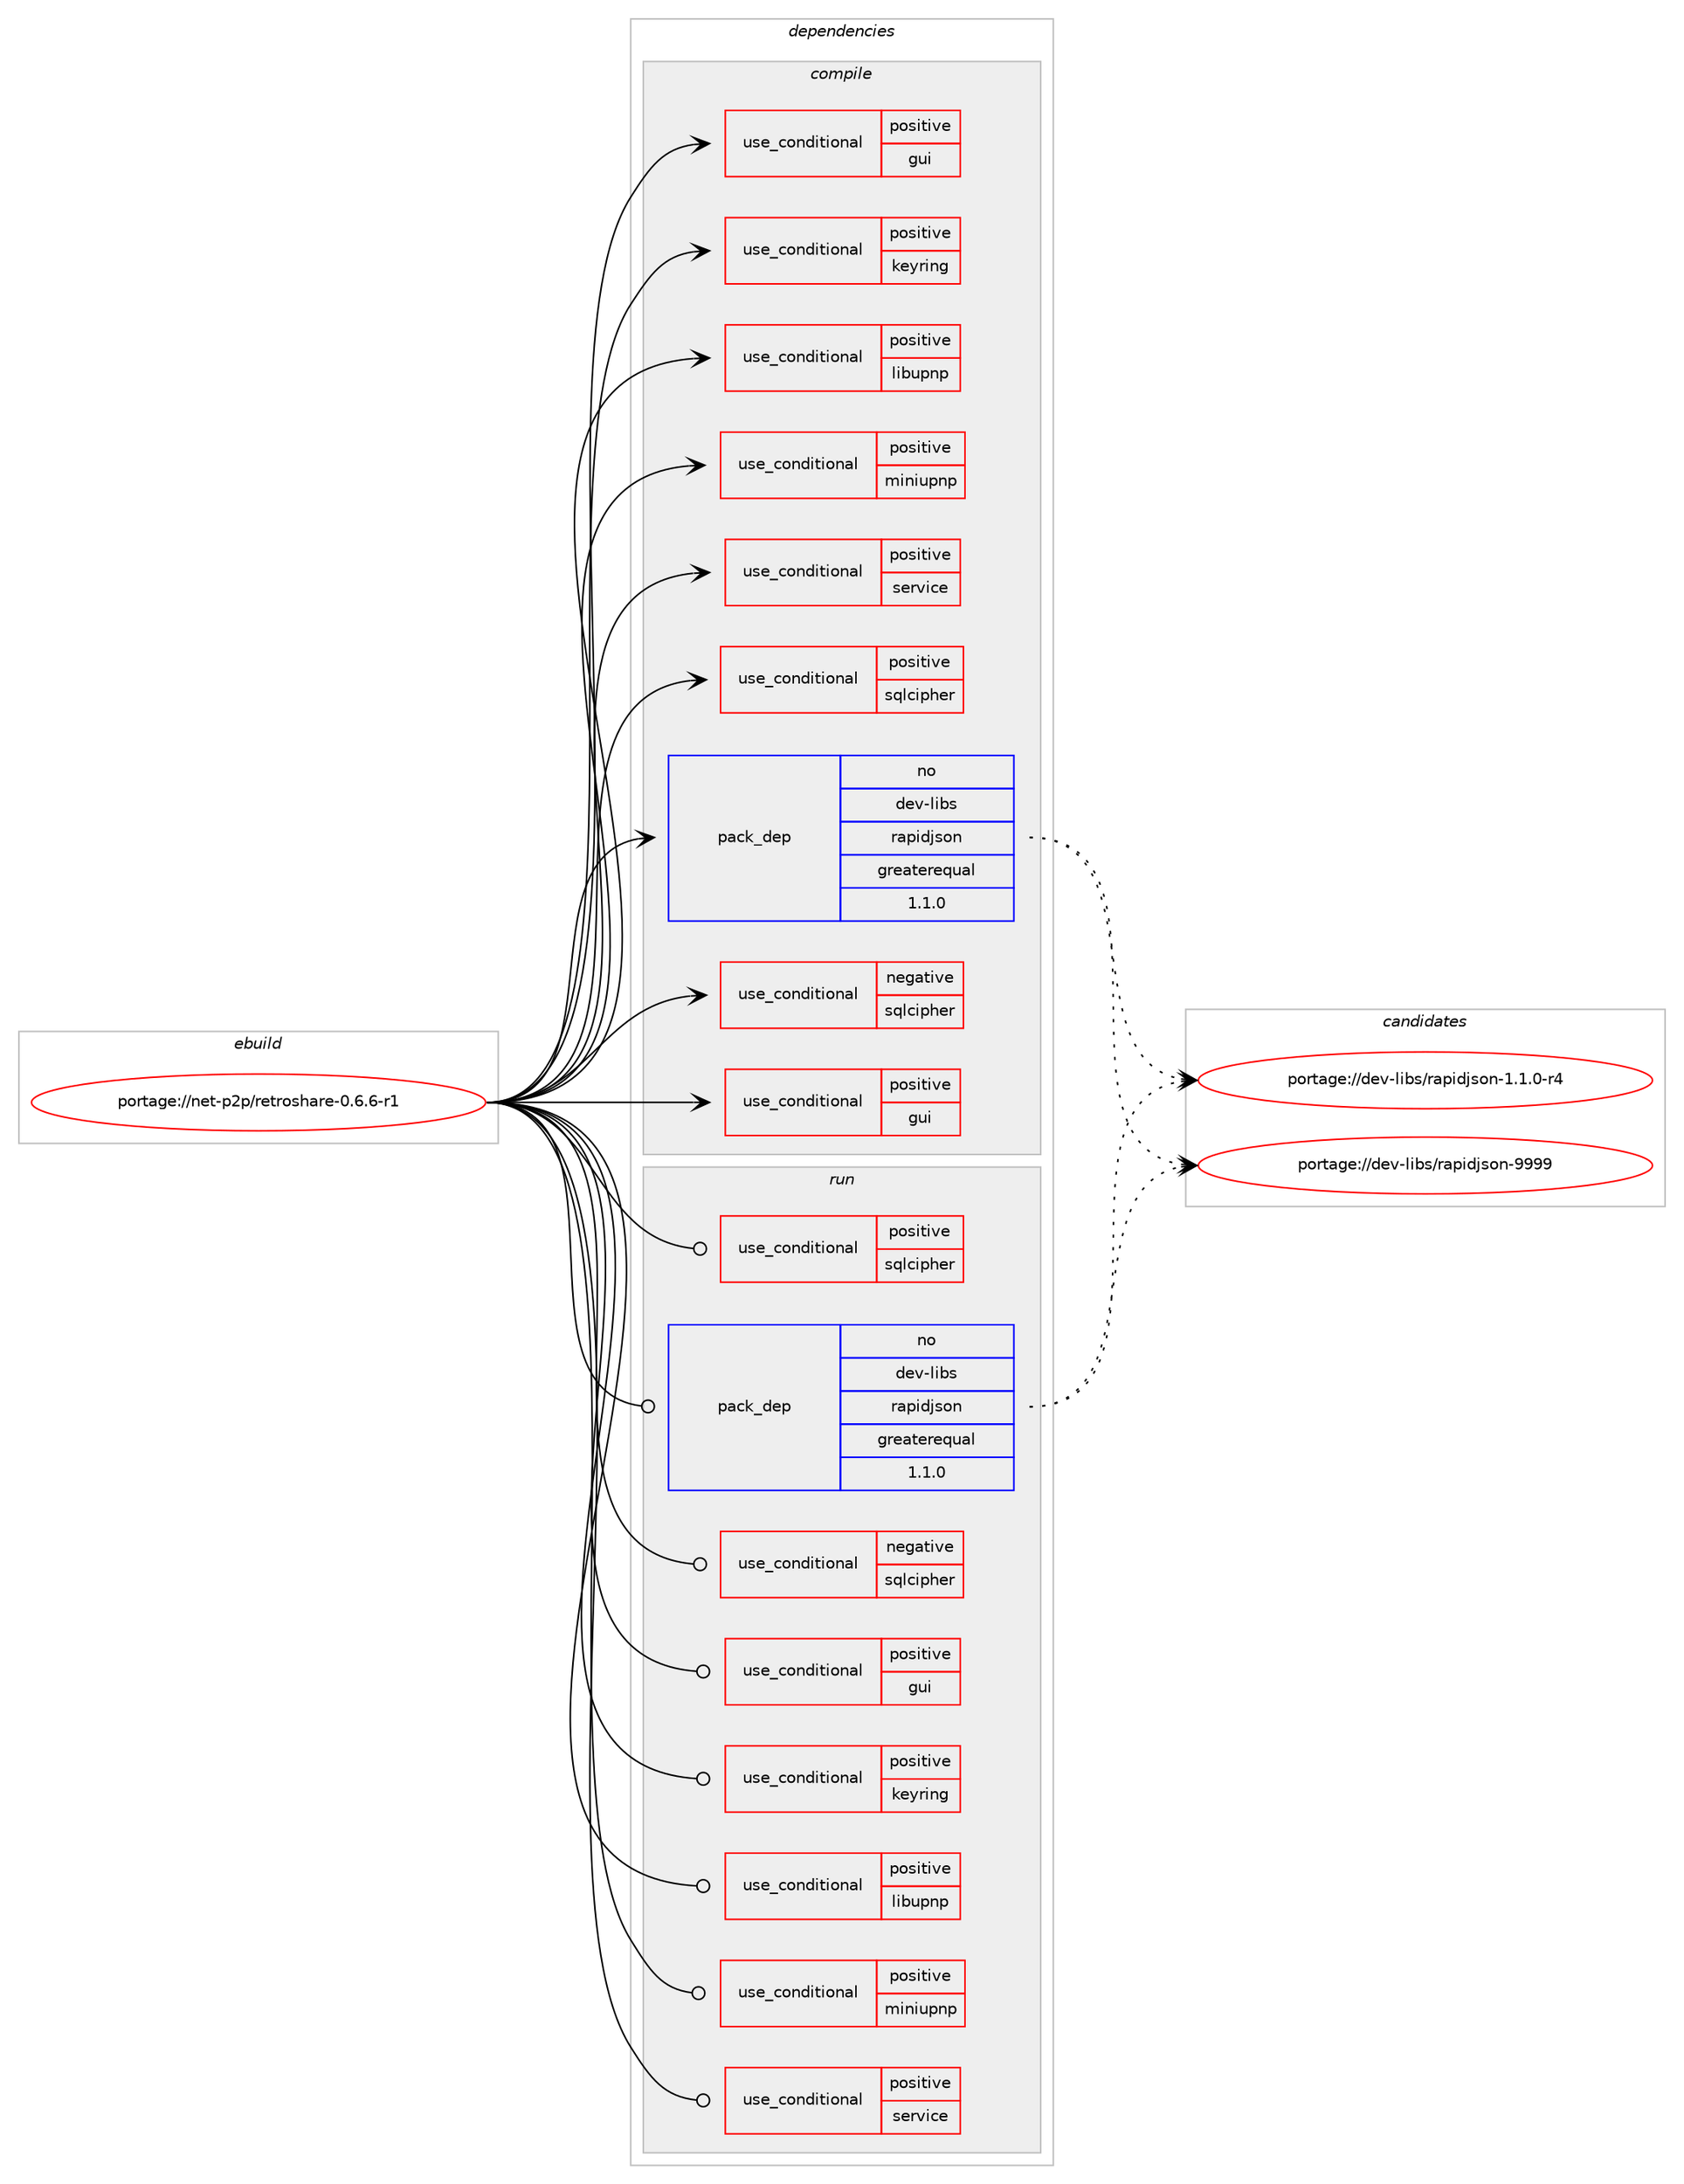 digraph prolog {

# *************
# Graph options
# *************

newrank=true;
concentrate=true;
compound=true;
graph [rankdir=LR,fontname=Helvetica,fontsize=10,ranksep=1.5];#, ranksep=2.5, nodesep=0.2];
edge  [arrowhead=vee];
node  [fontname=Helvetica,fontsize=10];

# **********
# The ebuild
# **********

subgraph cluster_leftcol {
color=gray;
rank=same;
label=<<i>ebuild</i>>;
id [label="portage://net-p2p/retroshare-0.6.6-r1", color=red, width=4, href="../net-p2p/retroshare-0.6.6-r1.svg"];
}

# ****************
# The dependencies
# ****************

subgraph cluster_midcol {
color=gray;
label=<<i>dependencies</i>>;
subgraph cluster_compile {
fillcolor="#eeeeee";
style=filled;
label=<<i>compile</i>>;
subgraph cond7379 {
dependency11249 [label=<<TABLE BORDER="0" CELLBORDER="1" CELLSPACING="0" CELLPADDING="4"><TR><TD ROWSPAN="3" CELLPADDING="10">use_conditional</TD></TR><TR><TD>negative</TD></TR><TR><TD>sqlcipher</TD></TR></TABLE>>, shape=none, color=red];
# *** BEGIN UNKNOWN DEPENDENCY TYPE (TODO) ***
# dependency11249 -> package_dependency(portage://net-p2p/retroshare-0.6.6-r1,install,no,dev-db,sqlite,none,[,,],[slot(3)],[])
# *** END UNKNOWN DEPENDENCY TYPE (TODO) ***

}
id:e -> dependency11249:w [weight=20,style="solid",arrowhead="vee"];
subgraph cond7380 {
dependency11250 [label=<<TABLE BORDER="0" CELLBORDER="1" CELLSPACING="0" CELLPADDING="4"><TR><TD ROWSPAN="3" CELLPADDING="10">use_conditional</TD></TR><TR><TD>positive</TD></TR><TR><TD>gui</TD></TR></TABLE>>, shape=none, color=red];
# *** BEGIN UNKNOWN DEPENDENCY TYPE (TODO) ***
# dependency11250 -> package_dependency(portage://net-p2p/retroshare-0.6.6-r1,install,no,dev-qt,designer,none,[,,],[slot(5)],[])
# *** END UNKNOWN DEPENDENCY TYPE (TODO) ***

}
id:e -> dependency11250:w [weight=20,style="solid",arrowhead="vee"];
subgraph cond7381 {
dependency11251 [label=<<TABLE BORDER="0" CELLBORDER="1" CELLSPACING="0" CELLPADDING="4"><TR><TD ROWSPAN="3" CELLPADDING="10">use_conditional</TD></TR><TR><TD>positive</TD></TR><TR><TD>gui</TD></TR></TABLE>>, shape=none, color=red];
# *** BEGIN UNKNOWN DEPENDENCY TYPE (TODO) ***
# dependency11251 -> package_dependency(portage://net-p2p/retroshare-0.6.6-r1,install,no,dev-qt,qtcore,none,[,,],[slot(5)],[])
# *** END UNKNOWN DEPENDENCY TYPE (TODO) ***

# *** BEGIN UNKNOWN DEPENDENCY TYPE (TODO) ***
# dependency11251 -> package_dependency(portage://net-p2p/retroshare-0.6.6-r1,install,no,dev-qt,qtmultimedia,none,[,,],[slot(5)],[])
# *** END UNKNOWN DEPENDENCY TYPE (TODO) ***

# *** BEGIN UNKNOWN DEPENDENCY TYPE (TODO) ***
# dependency11251 -> package_dependency(portage://net-p2p/retroshare-0.6.6-r1,install,no,dev-qt,qtnetwork,none,[,,],[slot(5)],[])
# *** END UNKNOWN DEPENDENCY TYPE (TODO) ***

# *** BEGIN UNKNOWN DEPENDENCY TYPE (TODO) ***
# dependency11251 -> package_dependency(portage://net-p2p/retroshare-0.6.6-r1,install,no,dev-qt,qtprintsupport,none,[,,],[slot(5)],[])
# *** END UNKNOWN DEPENDENCY TYPE (TODO) ***

# *** BEGIN UNKNOWN DEPENDENCY TYPE (TODO) ***
# dependency11251 -> package_dependency(portage://net-p2p/retroshare-0.6.6-r1,install,no,dev-qt,qtscript,none,[,,],[slot(5)],[])
# *** END UNKNOWN DEPENDENCY TYPE (TODO) ***

# *** BEGIN UNKNOWN DEPENDENCY TYPE (TODO) ***
# dependency11251 -> package_dependency(portage://net-p2p/retroshare-0.6.6-r1,install,no,dev-qt,qtxml,none,[,,],[slot(5)],[])
# *** END UNKNOWN DEPENDENCY TYPE (TODO) ***

# *** BEGIN UNKNOWN DEPENDENCY TYPE (TODO) ***
# dependency11251 -> package_dependency(portage://net-p2p/retroshare-0.6.6-r1,install,no,dev-qt,qtgui,none,[,,],[slot(5)],[])
# *** END UNKNOWN DEPENDENCY TYPE (TODO) ***

# *** BEGIN UNKNOWN DEPENDENCY TYPE (TODO) ***
# dependency11251 -> package_dependency(portage://net-p2p/retroshare-0.6.6-r1,install,no,dev-qt,qtwidgets,none,[,,],[slot(5)],[])
# *** END UNKNOWN DEPENDENCY TYPE (TODO) ***

# *** BEGIN UNKNOWN DEPENDENCY TYPE (TODO) ***
# dependency11251 -> package_dependency(portage://net-p2p/retroshare-0.6.6-r1,install,no,dev-qt,qtx11extras,none,[,,],[slot(5)],[])
# *** END UNKNOWN DEPENDENCY TYPE (TODO) ***

# *** BEGIN UNKNOWN DEPENDENCY TYPE (TODO) ***
# dependency11251 -> package_dependency(portage://net-p2p/retroshare-0.6.6-r1,install,no,x11-libs,libX11,none,[,,],[],[])
# *** END UNKNOWN DEPENDENCY TYPE (TODO) ***

# *** BEGIN UNKNOWN DEPENDENCY TYPE (TODO) ***
# dependency11251 -> package_dependency(portage://net-p2p/retroshare-0.6.6-r1,install,no,x11-libs,libXScrnSaver,none,[,,],[],[])
# *** END UNKNOWN DEPENDENCY TYPE (TODO) ***

}
id:e -> dependency11251:w [weight=20,style="solid",arrowhead="vee"];
subgraph cond7382 {
dependency11252 [label=<<TABLE BORDER="0" CELLBORDER="1" CELLSPACING="0" CELLPADDING="4"><TR><TD ROWSPAN="3" CELLPADDING="10">use_conditional</TD></TR><TR><TD>positive</TD></TR><TR><TD>keyring</TD></TR></TABLE>>, shape=none, color=red];
# *** BEGIN UNKNOWN DEPENDENCY TYPE (TODO) ***
# dependency11252 -> package_dependency(portage://net-p2p/retroshare-0.6.6-r1,install,no,app-crypt,libsecret,none,[,,],[],[])
# *** END UNKNOWN DEPENDENCY TYPE (TODO) ***

}
id:e -> dependency11252:w [weight=20,style="solid",arrowhead="vee"];
subgraph cond7383 {
dependency11253 [label=<<TABLE BORDER="0" CELLBORDER="1" CELLSPACING="0" CELLPADDING="4"><TR><TD ROWSPAN="3" CELLPADDING="10">use_conditional</TD></TR><TR><TD>positive</TD></TR><TR><TD>libupnp</TD></TR></TABLE>>, shape=none, color=red];
# *** BEGIN UNKNOWN DEPENDENCY TYPE (TODO) ***
# dependency11253 -> package_dependency(portage://net-p2p/retroshare-0.6.6-r1,install,no,net-libs,libupnp,none,[,,],any_same_slot,[])
# *** END UNKNOWN DEPENDENCY TYPE (TODO) ***

}
id:e -> dependency11253:w [weight=20,style="solid",arrowhead="vee"];
subgraph cond7384 {
dependency11254 [label=<<TABLE BORDER="0" CELLBORDER="1" CELLSPACING="0" CELLPADDING="4"><TR><TD ROWSPAN="3" CELLPADDING="10">use_conditional</TD></TR><TR><TD>positive</TD></TR><TR><TD>miniupnp</TD></TR></TABLE>>, shape=none, color=red];
# *** BEGIN UNKNOWN DEPENDENCY TYPE (TODO) ***
# dependency11254 -> package_dependency(portage://net-p2p/retroshare-0.6.6-r1,install,no,net-libs,miniupnpc,none,[,,],any_same_slot,[])
# *** END UNKNOWN DEPENDENCY TYPE (TODO) ***

}
id:e -> dependency11254:w [weight=20,style="solid",arrowhead="vee"];
subgraph cond7385 {
dependency11255 [label=<<TABLE BORDER="0" CELLBORDER="1" CELLSPACING="0" CELLPADDING="4"><TR><TD ROWSPAN="3" CELLPADDING="10">use_conditional</TD></TR><TR><TD>positive</TD></TR><TR><TD>service</TD></TR></TABLE>>, shape=none, color=red];
# *** BEGIN UNKNOWN DEPENDENCY TYPE (TODO) ***
# dependency11255 -> package_dependency(portage://net-p2p/retroshare-0.6.6-r1,install,no,dev-qt,qtcore,none,[,,],[slot(5)],[])
# *** END UNKNOWN DEPENDENCY TYPE (TODO) ***

}
id:e -> dependency11255:w [weight=20,style="solid",arrowhead="vee"];
subgraph cond7386 {
dependency11256 [label=<<TABLE BORDER="0" CELLBORDER="1" CELLSPACING="0" CELLPADDING="4"><TR><TD ROWSPAN="3" CELLPADDING="10">use_conditional</TD></TR><TR><TD>positive</TD></TR><TR><TD>sqlcipher</TD></TR></TABLE>>, shape=none, color=red];
# *** BEGIN UNKNOWN DEPENDENCY TYPE (TODO) ***
# dependency11256 -> package_dependency(portage://net-p2p/retroshare-0.6.6-r1,install,no,dev-db,sqlcipher,none,[,,],[],[])
# *** END UNKNOWN DEPENDENCY TYPE (TODO) ***

}
id:e -> dependency11256:w [weight=20,style="solid",arrowhead="vee"];
# *** BEGIN UNKNOWN DEPENDENCY TYPE (TODO) ***
# id -> package_dependency(portage://net-p2p/retroshare-0.6.6-r1,install,no,app-arch,bzip2,none,[,,],[],[])
# *** END UNKNOWN DEPENDENCY TYPE (TODO) ***

# *** BEGIN UNKNOWN DEPENDENCY TYPE (TODO) ***
# id -> package_dependency(portage://net-p2p/retroshare-0.6.6-r1,install,no,dev-libs,openssl,none,[,,],[slot(0),equal],[])
# *** END UNKNOWN DEPENDENCY TYPE (TODO) ***

subgraph pack3761 {
dependency11257 [label=<<TABLE BORDER="0" CELLBORDER="1" CELLSPACING="0" CELLPADDING="4" WIDTH="220"><TR><TD ROWSPAN="6" CELLPADDING="30">pack_dep</TD></TR><TR><TD WIDTH="110">no</TD></TR><TR><TD>dev-libs</TD></TR><TR><TD>rapidjson</TD></TR><TR><TD>greaterequal</TD></TR><TR><TD>1.1.0</TD></TR></TABLE>>, shape=none, color=blue];
}
id:e -> dependency11257:w [weight=20,style="solid",arrowhead="vee"];
# *** BEGIN UNKNOWN DEPENDENCY TYPE (TODO) ***
# id -> package_dependency(portage://net-p2p/retroshare-0.6.6-r1,install,no,dev-qt,qtcore,none,[,,],[slot(5)],[])
# *** END UNKNOWN DEPENDENCY TYPE (TODO) ***

# *** BEGIN UNKNOWN DEPENDENCY TYPE (TODO) ***
# id -> package_dependency(portage://net-p2p/retroshare-0.6.6-r1,install,no,dev-util,desktop-file-utils,none,[,,],[],[])
# *** END UNKNOWN DEPENDENCY TYPE (TODO) ***

# *** BEGIN UNKNOWN DEPENDENCY TYPE (TODO) ***
# id -> package_dependency(portage://net-p2p/retroshare-0.6.6-r1,install,no,sys-libs,zlib,none,[,,],[],[])
# *** END UNKNOWN DEPENDENCY TYPE (TODO) ***

# *** BEGIN UNKNOWN DEPENDENCY TYPE (TODO) ***
# id -> package_dependency(portage://net-p2p/retroshare-0.6.6-r1,install,no,x11-misc,shared-mime-info,none,[,,],[],[])
# *** END UNKNOWN DEPENDENCY TYPE (TODO) ***

}
subgraph cluster_compileandrun {
fillcolor="#eeeeee";
style=filled;
label=<<i>compile and run</i>>;
}
subgraph cluster_run {
fillcolor="#eeeeee";
style=filled;
label=<<i>run</i>>;
subgraph cond7387 {
dependency11258 [label=<<TABLE BORDER="0" CELLBORDER="1" CELLSPACING="0" CELLPADDING="4"><TR><TD ROWSPAN="3" CELLPADDING="10">use_conditional</TD></TR><TR><TD>negative</TD></TR><TR><TD>sqlcipher</TD></TR></TABLE>>, shape=none, color=red];
# *** BEGIN UNKNOWN DEPENDENCY TYPE (TODO) ***
# dependency11258 -> package_dependency(portage://net-p2p/retroshare-0.6.6-r1,run,no,dev-db,sqlite,none,[,,],[slot(3)],[])
# *** END UNKNOWN DEPENDENCY TYPE (TODO) ***

}
id:e -> dependency11258:w [weight=20,style="solid",arrowhead="odot"];
subgraph cond7388 {
dependency11259 [label=<<TABLE BORDER="0" CELLBORDER="1" CELLSPACING="0" CELLPADDING="4"><TR><TD ROWSPAN="3" CELLPADDING="10">use_conditional</TD></TR><TR><TD>positive</TD></TR><TR><TD>gui</TD></TR></TABLE>>, shape=none, color=red];
# *** BEGIN UNKNOWN DEPENDENCY TYPE (TODO) ***
# dependency11259 -> package_dependency(portage://net-p2p/retroshare-0.6.6-r1,run,no,dev-qt,qtcore,none,[,,],[slot(5)],[])
# *** END UNKNOWN DEPENDENCY TYPE (TODO) ***

# *** BEGIN UNKNOWN DEPENDENCY TYPE (TODO) ***
# dependency11259 -> package_dependency(portage://net-p2p/retroshare-0.6.6-r1,run,no,dev-qt,qtmultimedia,none,[,,],[slot(5)],[])
# *** END UNKNOWN DEPENDENCY TYPE (TODO) ***

# *** BEGIN UNKNOWN DEPENDENCY TYPE (TODO) ***
# dependency11259 -> package_dependency(portage://net-p2p/retroshare-0.6.6-r1,run,no,dev-qt,qtnetwork,none,[,,],[slot(5)],[])
# *** END UNKNOWN DEPENDENCY TYPE (TODO) ***

# *** BEGIN UNKNOWN DEPENDENCY TYPE (TODO) ***
# dependency11259 -> package_dependency(portage://net-p2p/retroshare-0.6.6-r1,run,no,dev-qt,qtprintsupport,none,[,,],[slot(5)],[])
# *** END UNKNOWN DEPENDENCY TYPE (TODO) ***

# *** BEGIN UNKNOWN DEPENDENCY TYPE (TODO) ***
# dependency11259 -> package_dependency(portage://net-p2p/retroshare-0.6.6-r1,run,no,dev-qt,qtscript,none,[,,],[slot(5)],[])
# *** END UNKNOWN DEPENDENCY TYPE (TODO) ***

# *** BEGIN UNKNOWN DEPENDENCY TYPE (TODO) ***
# dependency11259 -> package_dependency(portage://net-p2p/retroshare-0.6.6-r1,run,no,dev-qt,qtxml,none,[,,],[slot(5)],[])
# *** END UNKNOWN DEPENDENCY TYPE (TODO) ***

# *** BEGIN UNKNOWN DEPENDENCY TYPE (TODO) ***
# dependency11259 -> package_dependency(portage://net-p2p/retroshare-0.6.6-r1,run,no,dev-qt,qtgui,none,[,,],[slot(5)],[])
# *** END UNKNOWN DEPENDENCY TYPE (TODO) ***

# *** BEGIN UNKNOWN DEPENDENCY TYPE (TODO) ***
# dependency11259 -> package_dependency(portage://net-p2p/retroshare-0.6.6-r1,run,no,dev-qt,qtwidgets,none,[,,],[slot(5)],[])
# *** END UNKNOWN DEPENDENCY TYPE (TODO) ***

# *** BEGIN UNKNOWN DEPENDENCY TYPE (TODO) ***
# dependency11259 -> package_dependency(portage://net-p2p/retroshare-0.6.6-r1,run,no,dev-qt,qtx11extras,none,[,,],[slot(5)],[])
# *** END UNKNOWN DEPENDENCY TYPE (TODO) ***

# *** BEGIN UNKNOWN DEPENDENCY TYPE (TODO) ***
# dependency11259 -> package_dependency(portage://net-p2p/retroshare-0.6.6-r1,run,no,x11-libs,libX11,none,[,,],[],[])
# *** END UNKNOWN DEPENDENCY TYPE (TODO) ***

# *** BEGIN UNKNOWN DEPENDENCY TYPE (TODO) ***
# dependency11259 -> package_dependency(portage://net-p2p/retroshare-0.6.6-r1,run,no,x11-libs,libXScrnSaver,none,[,,],[],[])
# *** END UNKNOWN DEPENDENCY TYPE (TODO) ***

}
id:e -> dependency11259:w [weight=20,style="solid",arrowhead="odot"];
subgraph cond7389 {
dependency11260 [label=<<TABLE BORDER="0" CELLBORDER="1" CELLSPACING="0" CELLPADDING="4"><TR><TD ROWSPAN="3" CELLPADDING="10">use_conditional</TD></TR><TR><TD>positive</TD></TR><TR><TD>keyring</TD></TR></TABLE>>, shape=none, color=red];
# *** BEGIN UNKNOWN DEPENDENCY TYPE (TODO) ***
# dependency11260 -> package_dependency(portage://net-p2p/retroshare-0.6.6-r1,run,no,app-crypt,libsecret,none,[,,],[],[])
# *** END UNKNOWN DEPENDENCY TYPE (TODO) ***

}
id:e -> dependency11260:w [weight=20,style="solid",arrowhead="odot"];
subgraph cond7390 {
dependency11261 [label=<<TABLE BORDER="0" CELLBORDER="1" CELLSPACING="0" CELLPADDING="4"><TR><TD ROWSPAN="3" CELLPADDING="10">use_conditional</TD></TR><TR><TD>positive</TD></TR><TR><TD>libupnp</TD></TR></TABLE>>, shape=none, color=red];
# *** BEGIN UNKNOWN DEPENDENCY TYPE (TODO) ***
# dependency11261 -> package_dependency(portage://net-p2p/retroshare-0.6.6-r1,run,no,net-libs,libupnp,none,[,,],any_same_slot,[])
# *** END UNKNOWN DEPENDENCY TYPE (TODO) ***

}
id:e -> dependency11261:w [weight=20,style="solid",arrowhead="odot"];
subgraph cond7391 {
dependency11262 [label=<<TABLE BORDER="0" CELLBORDER="1" CELLSPACING="0" CELLPADDING="4"><TR><TD ROWSPAN="3" CELLPADDING="10">use_conditional</TD></TR><TR><TD>positive</TD></TR><TR><TD>miniupnp</TD></TR></TABLE>>, shape=none, color=red];
# *** BEGIN UNKNOWN DEPENDENCY TYPE (TODO) ***
# dependency11262 -> package_dependency(portage://net-p2p/retroshare-0.6.6-r1,run,no,net-libs,miniupnpc,none,[,,],any_same_slot,[])
# *** END UNKNOWN DEPENDENCY TYPE (TODO) ***

}
id:e -> dependency11262:w [weight=20,style="solid",arrowhead="odot"];
subgraph cond7392 {
dependency11263 [label=<<TABLE BORDER="0" CELLBORDER="1" CELLSPACING="0" CELLPADDING="4"><TR><TD ROWSPAN="3" CELLPADDING="10">use_conditional</TD></TR><TR><TD>positive</TD></TR><TR><TD>service</TD></TR></TABLE>>, shape=none, color=red];
# *** BEGIN UNKNOWN DEPENDENCY TYPE (TODO) ***
# dependency11263 -> package_dependency(portage://net-p2p/retroshare-0.6.6-r1,run,no,dev-qt,qtcore,none,[,,],[slot(5)],[])
# *** END UNKNOWN DEPENDENCY TYPE (TODO) ***

}
id:e -> dependency11263:w [weight=20,style="solid",arrowhead="odot"];
subgraph cond7393 {
dependency11264 [label=<<TABLE BORDER="0" CELLBORDER="1" CELLSPACING="0" CELLPADDING="4"><TR><TD ROWSPAN="3" CELLPADDING="10">use_conditional</TD></TR><TR><TD>positive</TD></TR><TR><TD>sqlcipher</TD></TR></TABLE>>, shape=none, color=red];
# *** BEGIN UNKNOWN DEPENDENCY TYPE (TODO) ***
# dependency11264 -> package_dependency(portage://net-p2p/retroshare-0.6.6-r1,run,no,dev-db,sqlcipher,none,[,,],[],[])
# *** END UNKNOWN DEPENDENCY TYPE (TODO) ***

}
id:e -> dependency11264:w [weight=20,style="solid",arrowhead="odot"];
# *** BEGIN UNKNOWN DEPENDENCY TYPE (TODO) ***
# id -> package_dependency(portage://net-p2p/retroshare-0.6.6-r1,run,no,app-arch,bzip2,none,[,,],[],[])
# *** END UNKNOWN DEPENDENCY TYPE (TODO) ***

# *** BEGIN UNKNOWN DEPENDENCY TYPE (TODO) ***
# id -> package_dependency(portage://net-p2p/retroshare-0.6.6-r1,run,no,dev-libs,openssl,none,[,,],[slot(0),equal],[])
# *** END UNKNOWN DEPENDENCY TYPE (TODO) ***

subgraph pack3762 {
dependency11265 [label=<<TABLE BORDER="0" CELLBORDER="1" CELLSPACING="0" CELLPADDING="4" WIDTH="220"><TR><TD ROWSPAN="6" CELLPADDING="30">pack_dep</TD></TR><TR><TD WIDTH="110">no</TD></TR><TR><TD>dev-libs</TD></TR><TR><TD>rapidjson</TD></TR><TR><TD>greaterequal</TD></TR><TR><TD>1.1.0</TD></TR></TABLE>>, shape=none, color=blue];
}
id:e -> dependency11265:w [weight=20,style="solid",arrowhead="odot"];
# *** BEGIN UNKNOWN DEPENDENCY TYPE (TODO) ***
# id -> package_dependency(portage://net-p2p/retroshare-0.6.6-r1,run,no,sys-libs,zlib,none,[,,],[],[])
# *** END UNKNOWN DEPENDENCY TYPE (TODO) ***

}
}

# **************
# The candidates
# **************

subgraph cluster_choices {
rank=same;
color=gray;
label=<<i>candidates</i>>;

subgraph choice3761 {
color=black;
nodesep=1;
choice100101118451081059811547114971121051001061151111104549464946484511452 [label="portage://dev-libs/rapidjson-1.1.0-r4", color=red, width=4,href="../dev-libs/rapidjson-1.1.0-r4.svg"];
choice100101118451081059811547114971121051001061151111104557575757 [label="portage://dev-libs/rapidjson-9999", color=red, width=4,href="../dev-libs/rapidjson-9999.svg"];
dependency11257:e -> choice100101118451081059811547114971121051001061151111104549464946484511452:w [style=dotted,weight="100"];
dependency11257:e -> choice100101118451081059811547114971121051001061151111104557575757:w [style=dotted,weight="100"];
}
subgraph choice3762 {
color=black;
nodesep=1;
choice100101118451081059811547114971121051001061151111104549464946484511452 [label="portage://dev-libs/rapidjson-1.1.0-r4", color=red, width=4,href="../dev-libs/rapidjson-1.1.0-r4.svg"];
choice100101118451081059811547114971121051001061151111104557575757 [label="portage://dev-libs/rapidjson-9999", color=red, width=4,href="../dev-libs/rapidjson-9999.svg"];
dependency11265:e -> choice100101118451081059811547114971121051001061151111104549464946484511452:w [style=dotted,weight="100"];
dependency11265:e -> choice100101118451081059811547114971121051001061151111104557575757:w [style=dotted,weight="100"];
}
}

}
